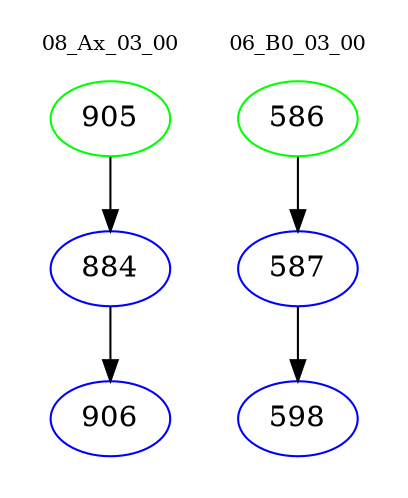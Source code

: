 digraph{
subgraph cluster_0 {
color = white
label = "08_Ax_03_00";
fontsize=10;
T0_905 [label="905", color="green"]
T0_905 -> T0_884 [color="black"]
T0_884 [label="884", color="blue"]
T0_884 -> T0_906 [color="black"]
T0_906 [label="906", color="blue"]
}
subgraph cluster_1 {
color = white
label = "06_B0_03_00";
fontsize=10;
T1_586 [label="586", color="green"]
T1_586 -> T1_587 [color="black"]
T1_587 [label="587", color="blue"]
T1_587 -> T1_598 [color="black"]
T1_598 [label="598", color="blue"]
}
}

